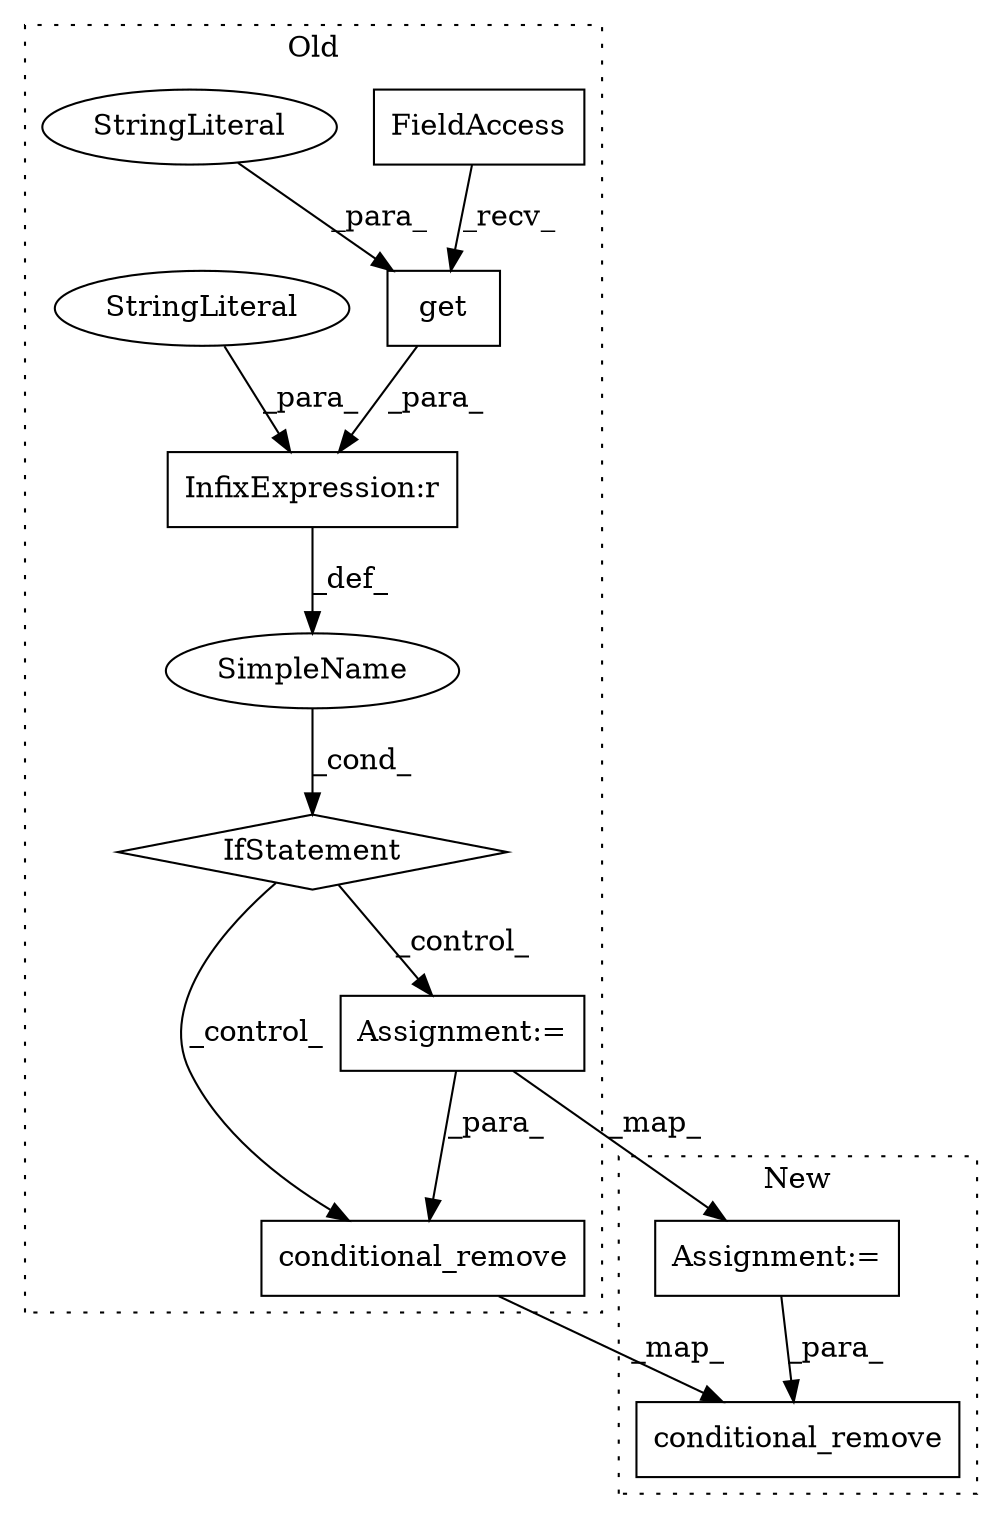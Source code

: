 digraph G {
subgraph cluster0 {
1 [label="conditional_remove" a="32" s="2703,2730" l="19,1" shape="box"];
3 [label="InfixExpression:r" a="27" s="2617" l="4" shape="box"];
4 [label="SimpleName" a="42" s="" l="" shape="ellipse"];
5 [label="IfStatement" a="25" s="2589,2627" l="4,2" shape="diamond"];
6 [label="get" a="32" s="2604,2616" l="4,1" shape="box"];
7 [label="FieldAccess" a="22" s="2593" l="10" shape="box"];
8 [label="StringLiteral" a="45" s="2608" l="8" shape="ellipse"];
9 [label="StringLiteral" a="45" s="2621" l="6" shape="ellipse"];
11 [label="Assignment:=" a="7" s="2645" l="1" shape="box"];
label = "Old";
style="dotted";
}
subgraph cluster1 {
2 [label="conditional_remove" a="32" s="4644,4671" l="19,1" shape="box"];
10 [label="Assignment:=" a="7" s="4584" l="1" shape="box"];
label = "New";
style="dotted";
}
1 -> 2 [label="_map_"];
3 -> 4 [label="_def_"];
4 -> 5 [label="_cond_"];
5 -> 1 [label="_control_"];
5 -> 11 [label="_control_"];
6 -> 3 [label="_para_"];
7 -> 6 [label="_recv_"];
8 -> 6 [label="_para_"];
9 -> 3 [label="_para_"];
10 -> 2 [label="_para_"];
11 -> 1 [label="_para_"];
11 -> 10 [label="_map_"];
}